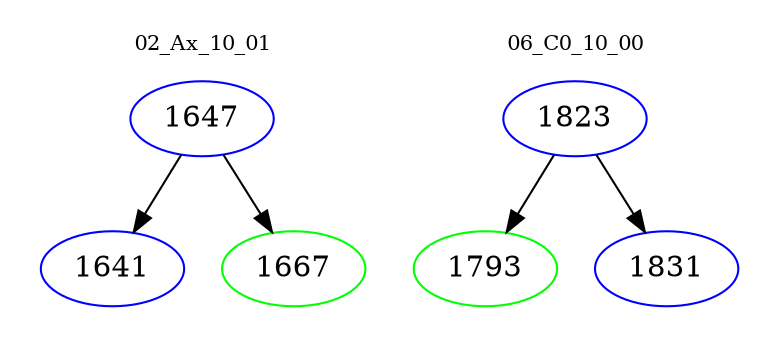 digraph{
subgraph cluster_0 {
color = white
label = "02_Ax_10_01";
fontsize=10;
T0_1647 [label="1647", color="blue"]
T0_1647 -> T0_1641 [color="black"]
T0_1641 [label="1641", color="blue"]
T0_1647 -> T0_1667 [color="black"]
T0_1667 [label="1667", color="green"]
}
subgraph cluster_1 {
color = white
label = "06_C0_10_00";
fontsize=10;
T1_1823 [label="1823", color="blue"]
T1_1823 -> T1_1793 [color="black"]
T1_1793 [label="1793", color="green"]
T1_1823 -> T1_1831 [color="black"]
T1_1831 [label="1831", color="blue"]
}
}
